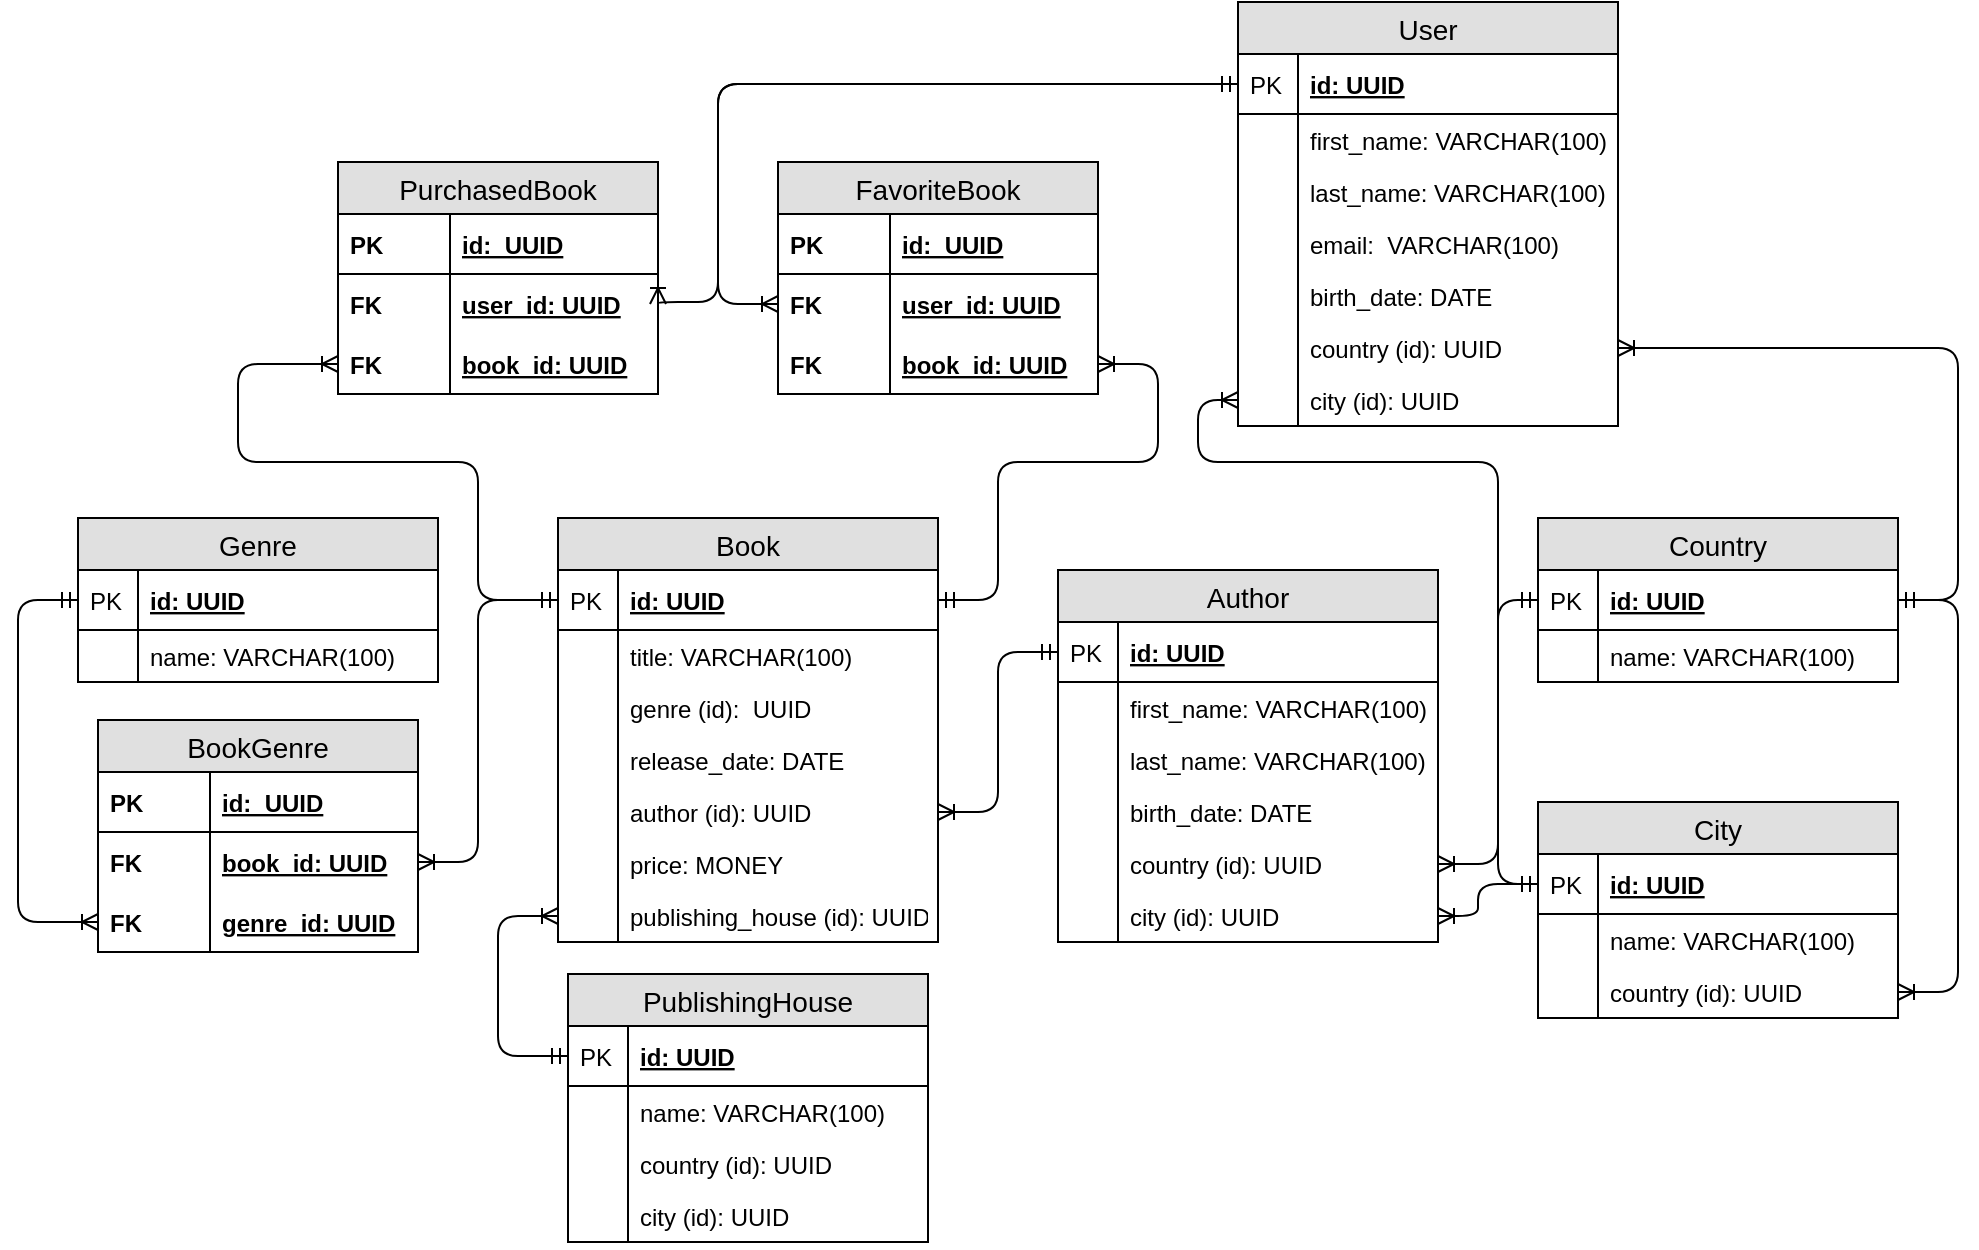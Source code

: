 <mxfile version="12.6.5" type="device"><diagram id="etRQY7vz3a86iFBZJE5R" name="Page-1"><mxGraphModel dx="2060" dy="1947" grid="1" gridSize="10" guides="1" tooltips="1" connect="1" arrows="1" fold="1" page="1" pageScale="1" pageWidth="583" pageHeight="827" math="0" shadow="0"><root><mxCell id="0"/><mxCell id="1" parent="0"/><mxCell id="Qd2xFDAdFnw-Ilw6fYIt-48" value="" style="group" vertex="1" connectable="0" parent="1"><mxGeometry x="-500" y="-770" width="970" height="620" as="geometry"/></mxCell><mxCell id="wmY5MFIfCwf67zeTomND-1" value="Genre" style="swimlane;fontStyle=0;childLayout=stackLayout;horizontal=1;startSize=26;fillColor=#e0e0e0;horizontalStack=0;resizeParent=1;resizeParentMax=0;resizeLast=0;collapsible=1;marginBottom=0;swimlaneFillColor=#ffffff;align=center;fontSize=14;" parent="Qd2xFDAdFnw-Ilw6fYIt-48" vertex="1"><mxGeometry x="30" y="258" width="180" height="82" as="geometry"/></mxCell><mxCell id="wmY5MFIfCwf67zeTomND-2" value="id: UUID" style="shape=partialRectangle;top=0;left=0;right=0;bottom=1;align=left;verticalAlign=middle;fillColor=none;spacingLeft=34;spacingRight=4;overflow=hidden;rotatable=0;points=[[0,0.5],[1,0.5]];portConstraint=eastwest;dropTarget=0;fontStyle=5;fontSize=12;" parent="wmY5MFIfCwf67zeTomND-1" vertex="1"><mxGeometry y="26" width="180" height="30" as="geometry"/></mxCell><mxCell id="wmY5MFIfCwf67zeTomND-3" value="PK" style="shape=partialRectangle;top=0;left=0;bottom=0;fillColor=none;align=left;verticalAlign=middle;spacingLeft=4;spacingRight=4;overflow=hidden;rotatable=0;points=[];portConstraint=eastwest;part=1;fontSize=12;" parent="wmY5MFIfCwf67zeTomND-2" vertex="1" connectable="0"><mxGeometry width="30" height="30" as="geometry"/></mxCell><mxCell id="wmY5MFIfCwf67zeTomND-4" value="name: VARCHAR(100)" style="shape=partialRectangle;top=0;left=0;right=0;bottom=0;align=left;verticalAlign=top;fillColor=none;spacingLeft=34;spacingRight=4;overflow=hidden;rotatable=0;points=[[0,0.5],[1,0.5]];portConstraint=eastwest;dropTarget=0;fontSize=12;" parent="wmY5MFIfCwf67zeTomND-1" vertex="1"><mxGeometry y="56" width="180" height="26" as="geometry"/></mxCell><mxCell id="wmY5MFIfCwf67zeTomND-5" value="" style="shape=partialRectangle;top=0;left=0;bottom=0;fillColor=none;align=left;verticalAlign=top;spacingLeft=4;spacingRight=4;overflow=hidden;rotatable=0;points=[];portConstraint=eastwest;part=1;fontSize=12;" parent="wmY5MFIfCwf67zeTomND-4" vertex="1" connectable="0"><mxGeometry width="30" height="26" as="geometry"/></mxCell><mxCell id="wmY5MFIfCwf67zeTomND-17" value="Book" style="swimlane;fontStyle=0;childLayout=stackLayout;horizontal=1;startSize=26;fillColor=#e0e0e0;horizontalStack=0;resizeParent=1;resizeParentMax=0;resizeLast=0;collapsible=1;marginBottom=0;swimlaneFillColor=#ffffff;align=center;fontSize=14;" parent="Qd2xFDAdFnw-Ilw6fYIt-48" vertex="1"><mxGeometry x="270" y="258" width="190" height="212" as="geometry"/></mxCell><mxCell id="wmY5MFIfCwf67zeTomND-18" value="id: UUID" style="shape=partialRectangle;top=0;left=0;right=0;bottom=1;align=left;verticalAlign=middle;fillColor=none;spacingLeft=34;spacingRight=4;overflow=hidden;rotatable=0;points=[[0,0.5],[1,0.5]];portConstraint=eastwest;dropTarget=0;fontStyle=5;fontSize=12;" parent="wmY5MFIfCwf67zeTomND-17" vertex="1"><mxGeometry y="26" width="190" height="30" as="geometry"/></mxCell><mxCell id="wmY5MFIfCwf67zeTomND-19" value="PK" style="shape=partialRectangle;top=0;left=0;bottom=0;fillColor=none;align=left;verticalAlign=middle;spacingLeft=4;spacingRight=4;overflow=hidden;rotatable=0;points=[];portConstraint=eastwest;part=1;fontSize=12;" parent="wmY5MFIfCwf67zeTomND-18" vertex="1" connectable="0"><mxGeometry width="30" height="30" as="geometry"/></mxCell><mxCell id="wmY5MFIfCwf67zeTomND-20" value="title: VARCHAR(100)" style="shape=partialRectangle;top=0;left=0;right=0;bottom=0;align=left;verticalAlign=top;fillColor=none;spacingLeft=34;spacingRight=4;overflow=hidden;rotatable=0;points=[[0,0.5],[1,0.5]];portConstraint=eastwest;dropTarget=0;fontSize=12;" parent="wmY5MFIfCwf67zeTomND-17" vertex="1"><mxGeometry y="56" width="190" height="26" as="geometry"/></mxCell><mxCell id="wmY5MFIfCwf67zeTomND-21" value="" style="shape=partialRectangle;top=0;left=0;bottom=0;fillColor=none;align=left;verticalAlign=top;spacingLeft=4;spacingRight=4;overflow=hidden;rotatable=0;points=[];portConstraint=eastwest;part=1;fontSize=12;" parent="wmY5MFIfCwf67zeTomND-20" vertex="1" connectable="0"><mxGeometry width="30" height="26" as="geometry"/></mxCell><mxCell id="wmY5MFIfCwf67zeTomND-33" value="genre (id):  UUID " style="shape=partialRectangle;top=0;left=0;right=0;bottom=0;align=left;verticalAlign=top;fillColor=none;spacingLeft=34;spacingRight=4;overflow=hidden;rotatable=0;points=[[0,0.5],[1,0.5]];portConstraint=eastwest;dropTarget=0;fontSize=12;" parent="wmY5MFIfCwf67zeTomND-17" vertex="1"><mxGeometry y="82" width="190" height="26" as="geometry"/></mxCell><mxCell id="wmY5MFIfCwf67zeTomND-34" value="" style="shape=partialRectangle;top=0;left=0;bottom=0;fillColor=none;align=left;verticalAlign=top;spacingLeft=4;spacingRight=4;overflow=hidden;rotatable=0;points=[];portConstraint=eastwest;part=1;fontSize=12;" parent="wmY5MFIfCwf67zeTomND-33" vertex="1" connectable="0"><mxGeometry width="30" height="26" as="geometry"/></mxCell><mxCell id="wmY5MFIfCwf67zeTomND-31" value="release_date: DATE" style="shape=partialRectangle;top=0;left=0;right=0;bottom=0;align=left;verticalAlign=top;fillColor=none;spacingLeft=34;spacingRight=4;overflow=hidden;rotatable=0;points=[[0,0.5],[1,0.5]];portConstraint=eastwest;dropTarget=0;fontSize=12;" parent="wmY5MFIfCwf67zeTomND-17" vertex="1"><mxGeometry y="108" width="190" height="26" as="geometry"/></mxCell><mxCell id="wmY5MFIfCwf67zeTomND-32" value="" style="shape=partialRectangle;top=0;left=0;bottom=0;fillColor=none;align=left;verticalAlign=top;spacingLeft=4;spacingRight=4;overflow=hidden;rotatable=0;points=[];portConstraint=eastwest;part=1;fontSize=12;" parent="wmY5MFIfCwf67zeTomND-31" vertex="1" connectable="0"><mxGeometry width="30" height="26" as="geometry"/></mxCell><mxCell id="wmY5MFIfCwf67zeTomND-74" value="author (id): UUID" style="shape=partialRectangle;top=0;left=0;right=0;bottom=0;align=left;verticalAlign=top;fillColor=none;spacingLeft=34;spacingRight=4;overflow=hidden;rotatable=0;points=[[0,0.5],[1,0.5]];portConstraint=eastwest;dropTarget=0;fontSize=12;" parent="wmY5MFIfCwf67zeTomND-17" vertex="1"><mxGeometry y="134" width="190" height="26" as="geometry"/></mxCell><mxCell id="wmY5MFIfCwf67zeTomND-75" value="" style="shape=partialRectangle;top=0;left=0;bottom=0;fillColor=none;align=left;verticalAlign=top;spacingLeft=4;spacingRight=4;overflow=hidden;rotatable=0;points=[];portConstraint=eastwest;part=1;fontSize=12;" parent="wmY5MFIfCwf67zeTomND-74" vertex="1" connectable="0"><mxGeometry width="30" height="26" as="geometry"/></mxCell><mxCell id="wmY5MFIfCwf67zeTomND-81" value="price: MONEY" style="shape=partialRectangle;top=0;left=0;right=0;bottom=0;align=left;verticalAlign=top;fillColor=none;spacingLeft=34;spacingRight=4;overflow=hidden;rotatable=0;points=[[0,0.5],[1,0.5]];portConstraint=eastwest;dropTarget=0;fontSize=12;" parent="wmY5MFIfCwf67zeTomND-17" vertex="1"><mxGeometry y="160" width="190" height="26" as="geometry"/></mxCell><mxCell id="wmY5MFIfCwf67zeTomND-82" value="" style="shape=partialRectangle;top=0;left=0;bottom=0;fillColor=none;align=left;verticalAlign=top;spacingLeft=4;spacingRight=4;overflow=hidden;rotatable=0;points=[];portConstraint=eastwest;part=1;fontSize=12;" parent="wmY5MFIfCwf67zeTomND-81" vertex="1" connectable="0"><mxGeometry width="30" height="26" as="geometry"/></mxCell><mxCell id="Qd2xFDAdFnw-Ilw6fYIt-11" value="publishing_house (id): UUID" style="shape=partialRectangle;top=0;left=0;right=0;bottom=0;align=left;verticalAlign=top;fillColor=none;spacingLeft=34;spacingRight=4;overflow=hidden;rotatable=0;points=[[0,0.5],[1,0.5]];portConstraint=eastwest;dropTarget=0;fontSize=12;" vertex="1" parent="wmY5MFIfCwf67zeTomND-17"><mxGeometry y="186" width="190" height="26" as="geometry"/></mxCell><mxCell id="Qd2xFDAdFnw-Ilw6fYIt-12" value="" style="shape=partialRectangle;top=0;left=0;bottom=0;fillColor=none;align=left;verticalAlign=top;spacingLeft=4;spacingRight=4;overflow=hidden;rotatable=0;points=[];portConstraint=eastwest;part=1;fontSize=12;" vertex="1" connectable="0" parent="Qd2xFDAdFnw-Ilw6fYIt-11"><mxGeometry width="30" height="26" as="geometry"/></mxCell><mxCell id="wmY5MFIfCwf67zeTomND-22" value="Author" style="swimlane;fontStyle=0;childLayout=stackLayout;horizontal=1;startSize=26;fillColor=#e0e0e0;horizontalStack=0;resizeParent=1;resizeParentMax=0;resizeLast=0;collapsible=1;marginBottom=0;swimlaneFillColor=#ffffff;align=center;fontSize=14;" parent="Qd2xFDAdFnw-Ilw6fYIt-48" vertex="1"><mxGeometry x="520" y="284" width="190" height="186" as="geometry"/></mxCell><mxCell id="wmY5MFIfCwf67zeTomND-23" value="id: UUID" style="shape=partialRectangle;top=0;left=0;right=0;bottom=1;align=left;verticalAlign=middle;fillColor=none;spacingLeft=34;spacingRight=4;overflow=hidden;rotatable=0;points=[[0,0.5],[1,0.5]];portConstraint=eastwest;dropTarget=0;fontStyle=5;fontSize=12;" parent="wmY5MFIfCwf67zeTomND-22" vertex="1"><mxGeometry y="26" width="190" height="30" as="geometry"/></mxCell><mxCell id="wmY5MFIfCwf67zeTomND-24" value="PK" style="shape=partialRectangle;top=0;left=0;bottom=0;fillColor=none;align=left;verticalAlign=middle;spacingLeft=4;spacingRight=4;overflow=hidden;rotatable=0;points=[];portConstraint=eastwest;part=1;fontSize=12;" parent="wmY5MFIfCwf67zeTomND-23" vertex="1" connectable="0"><mxGeometry width="30" height="30" as="geometry"/></mxCell><mxCell id="wmY5MFIfCwf67zeTomND-25" value="first_name: VARCHAR(100)" style="shape=partialRectangle;top=0;left=0;right=0;bottom=0;align=left;verticalAlign=top;fillColor=none;spacingLeft=34;spacingRight=4;overflow=hidden;rotatable=0;points=[[0,0.5],[1,0.5]];portConstraint=eastwest;dropTarget=0;fontSize=12;" parent="wmY5MFIfCwf67zeTomND-22" vertex="1"><mxGeometry y="56" width="190" height="26" as="geometry"/></mxCell><mxCell id="wmY5MFIfCwf67zeTomND-26" value="" style="shape=partialRectangle;top=0;left=0;bottom=0;fillColor=none;align=left;verticalAlign=top;spacingLeft=4;spacingRight=4;overflow=hidden;rotatable=0;points=[];portConstraint=eastwest;part=1;fontSize=12;" parent="wmY5MFIfCwf67zeTomND-25" vertex="1" connectable="0"><mxGeometry width="30" height="26" as="geometry"/></mxCell><mxCell id="wmY5MFIfCwf67zeTomND-27" value="last_name: VARCHAR(100)" style="shape=partialRectangle;top=0;left=0;right=0;bottom=0;align=left;verticalAlign=top;fillColor=none;spacingLeft=34;spacingRight=4;overflow=hidden;rotatable=0;points=[[0,0.5],[1,0.5]];portConstraint=eastwest;dropTarget=0;fontSize=12;" parent="wmY5MFIfCwf67zeTomND-22" vertex="1"><mxGeometry y="82" width="190" height="26" as="geometry"/></mxCell><mxCell id="wmY5MFIfCwf67zeTomND-28" value="" style="shape=partialRectangle;top=0;left=0;bottom=0;fillColor=none;align=left;verticalAlign=top;spacingLeft=4;spacingRight=4;overflow=hidden;rotatable=0;points=[];portConstraint=eastwest;part=1;fontSize=12;" parent="wmY5MFIfCwf67zeTomND-27" vertex="1" connectable="0"><mxGeometry width="30" height="26" as="geometry"/></mxCell><mxCell id="wmY5MFIfCwf67zeTomND-29" value="birth_date: DATE" style="shape=partialRectangle;top=0;left=0;right=0;bottom=0;align=left;verticalAlign=top;fillColor=none;spacingLeft=34;spacingRight=4;overflow=hidden;rotatable=0;points=[[0,0.5],[1,0.5]];portConstraint=eastwest;dropTarget=0;fontSize=12;" parent="wmY5MFIfCwf67zeTomND-22" vertex="1"><mxGeometry y="108" width="190" height="26" as="geometry"/></mxCell><mxCell id="wmY5MFIfCwf67zeTomND-30" value="" style="shape=partialRectangle;top=0;left=0;bottom=0;fillColor=none;align=left;verticalAlign=top;spacingLeft=4;spacingRight=4;overflow=hidden;rotatable=0;points=[];portConstraint=eastwest;part=1;fontSize=12;" parent="wmY5MFIfCwf67zeTomND-29" vertex="1" connectable="0"><mxGeometry width="30" height="26" as="geometry"/></mxCell><mxCell id="wmY5MFIfCwf67zeTomND-70" value="country (id): UUID" style="shape=partialRectangle;top=0;left=0;right=0;bottom=0;align=left;verticalAlign=top;fillColor=none;spacingLeft=34;spacingRight=4;overflow=hidden;rotatable=0;points=[[0,0.5],[1,0.5]];portConstraint=eastwest;dropTarget=0;fontSize=12;" parent="wmY5MFIfCwf67zeTomND-22" vertex="1"><mxGeometry y="134" width="190" height="26" as="geometry"/></mxCell><mxCell id="wmY5MFIfCwf67zeTomND-71" value="" style="shape=partialRectangle;top=0;left=0;bottom=0;fillColor=none;align=left;verticalAlign=top;spacingLeft=4;spacingRight=4;overflow=hidden;rotatable=0;points=[];portConstraint=eastwest;part=1;fontSize=12;" parent="wmY5MFIfCwf67zeTomND-70" vertex="1" connectable="0"><mxGeometry width="30" height="26" as="geometry"/></mxCell><mxCell id="wmY5MFIfCwf67zeTomND-72" value="city (id): UUID" style="shape=partialRectangle;top=0;left=0;right=0;bottom=0;align=left;verticalAlign=top;fillColor=none;spacingLeft=34;spacingRight=4;overflow=hidden;rotatable=0;points=[[0,0.5],[1,0.5]];portConstraint=eastwest;dropTarget=0;fontSize=12;" parent="wmY5MFIfCwf67zeTomND-22" vertex="1"><mxGeometry y="160" width="190" height="26" as="geometry"/></mxCell><mxCell id="wmY5MFIfCwf67zeTomND-73" value="" style="shape=partialRectangle;top=0;left=0;bottom=0;fillColor=none;align=left;verticalAlign=top;spacingLeft=4;spacingRight=4;overflow=hidden;rotatable=0;points=[];portConstraint=eastwest;part=1;fontSize=12;" parent="wmY5MFIfCwf67zeTomND-72" vertex="1" connectable="0"><mxGeometry width="30" height="26" as="geometry"/></mxCell><mxCell id="wmY5MFIfCwf67zeTomND-35" value="City" style="swimlane;fontStyle=0;childLayout=stackLayout;horizontal=1;startSize=26;fillColor=#e0e0e0;horizontalStack=0;resizeParent=1;resizeParentMax=0;resizeLast=0;collapsible=1;marginBottom=0;swimlaneFillColor=#ffffff;align=center;fontSize=14;" parent="Qd2xFDAdFnw-Ilw6fYIt-48" vertex="1"><mxGeometry x="760" y="400" width="180" height="108" as="geometry"/></mxCell><mxCell id="wmY5MFIfCwf67zeTomND-36" value="id: UUID" style="shape=partialRectangle;top=0;left=0;right=0;bottom=1;align=left;verticalAlign=middle;fillColor=none;spacingLeft=34;spacingRight=4;overflow=hidden;rotatable=0;points=[[0,0.5],[1,0.5]];portConstraint=eastwest;dropTarget=0;fontStyle=5;fontSize=12;" parent="wmY5MFIfCwf67zeTomND-35" vertex="1"><mxGeometry y="26" width="180" height="30" as="geometry"/></mxCell><mxCell id="wmY5MFIfCwf67zeTomND-37" value="PK" style="shape=partialRectangle;top=0;left=0;bottom=0;fillColor=none;align=left;verticalAlign=middle;spacingLeft=4;spacingRight=4;overflow=hidden;rotatable=0;points=[];portConstraint=eastwest;part=1;fontSize=12;" parent="wmY5MFIfCwf67zeTomND-36" vertex="1" connectable="0"><mxGeometry width="30" height="30" as="geometry"/></mxCell><mxCell id="wmY5MFIfCwf67zeTomND-38" value="name: VARCHAR(100)" style="shape=partialRectangle;top=0;left=0;right=0;bottom=0;align=left;verticalAlign=top;fillColor=none;spacingLeft=34;spacingRight=4;overflow=hidden;rotatable=0;points=[[0,0.5],[1,0.5]];portConstraint=eastwest;dropTarget=0;fontSize=12;" parent="wmY5MFIfCwf67zeTomND-35" vertex="1"><mxGeometry y="56" width="180" height="26" as="geometry"/></mxCell><mxCell id="wmY5MFIfCwf67zeTomND-39" value="" style="shape=partialRectangle;top=0;left=0;bottom=0;fillColor=none;align=left;verticalAlign=top;spacingLeft=4;spacingRight=4;overflow=hidden;rotatable=0;points=[];portConstraint=eastwest;part=1;fontSize=12;" parent="wmY5MFIfCwf67zeTomND-38" vertex="1" connectable="0"><mxGeometry width="30" height="26" as="geometry"/></mxCell><mxCell id="wmY5MFIfCwf67zeTomND-45" value="country (id): UUID" style="shape=partialRectangle;top=0;left=0;right=0;bottom=0;align=left;verticalAlign=top;fillColor=none;spacingLeft=34;spacingRight=4;overflow=hidden;rotatable=0;points=[[0,0.5],[1,0.5]];portConstraint=eastwest;dropTarget=0;fontSize=12;" parent="wmY5MFIfCwf67zeTomND-35" vertex="1"><mxGeometry y="82" width="180" height="26" as="geometry"/></mxCell><mxCell id="wmY5MFIfCwf67zeTomND-46" value="" style="shape=partialRectangle;top=0;left=0;bottom=0;fillColor=none;align=left;verticalAlign=top;spacingLeft=4;spacingRight=4;overflow=hidden;rotatable=0;points=[];portConstraint=eastwest;part=1;fontSize=12;" parent="wmY5MFIfCwf67zeTomND-45" vertex="1" connectable="0"><mxGeometry width="30" height="26" as="geometry"/></mxCell><mxCell id="wmY5MFIfCwf67zeTomND-40" value="Country" style="swimlane;fontStyle=0;childLayout=stackLayout;horizontal=1;startSize=26;fillColor=#e0e0e0;horizontalStack=0;resizeParent=1;resizeParentMax=0;resizeLast=0;collapsible=1;marginBottom=0;swimlaneFillColor=#ffffff;align=center;fontSize=14;" parent="Qd2xFDAdFnw-Ilw6fYIt-48" vertex="1"><mxGeometry x="760" y="258" width="180" height="82" as="geometry"/></mxCell><mxCell id="wmY5MFIfCwf67zeTomND-41" value="id: UUID" style="shape=partialRectangle;top=0;left=0;right=0;bottom=1;align=left;verticalAlign=middle;fillColor=none;spacingLeft=34;spacingRight=4;overflow=hidden;rotatable=0;points=[[0,0.5],[1,0.5]];portConstraint=eastwest;dropTarget=0;fontStyle=5;fontSize=12;" parent="wmY5MFIfCwf67zeTomND-40" vertex="1"><mxGeometry y="26" width="180" height="30" as="geometry"/></mxCell><mxCell id="wmY5MFIfCwf67zeTomND-42" value="PK" style="shape=partialRectangle;top=0;left=0;bottom=0;fillColor=none;align=left;verticalAlign=middle;spacingLeft=4;spacingRight=4;overflow=hidden;rotatable=0;points=[];portConstraint=eastwest;part=1;fontSize=12;" parent="wmY5MFIfCwf67zeTomND-41" vertex="1" connectable="0"><mxGeometry width="30" height="30" as="geometry"/></mxCell><mxCell id="wmY5MFIfCwf67zeTomND-43" value="name: VARCHAR(100)" style="shape=partialRectangle;top=0;left=0;right=0;bottom=0;align=left;verticalAlign=top;fillColor=none;spacingLeft=34;spacingRight=4;overflow=hidden;rotatable=0;points=[[0,0.5],[1,0.5]];portConstraint=eastwest;dropTarget=0;fontSize=12;" parent="wmY5MFIfCwf67zeTomND-40" vertex="1"><mxGeometry y="56" width="180" height="26" as="geometry"/></mxCell><mxCell id="wmY5MFIfCwf67zeTomND-44" value="" style="shape=partialRectangle;top=0;left=0;bottom=0;fillColor=none;align=left;verticalAlign=top;spacingLeft=4;spacingRight=4;overflow=hidden;rotatable=0;points=[];portConstraint=eastwest;part=1;fontSize=12;" parent="wmY5MFIfCwf67zeTomND-43" vertex="1" connectable="0"><mxGeometry width="30" height="26" as="geometry"/></mxCell><mxCell id="wmY5MFIfCwf67zeTomND-47" value="User" style="swimlane;fontStyle=0;childLayout=stackLayout;horizontal=1;startSize=26;fillColor=#e0e0e0;horizontalStack=0;resizeParent=1;resizeParentMax=0;resizeLast=0;collapsible=1;marginBottom=0;swimlaneFillColor=#ffffff;align=center;fontSize=14;" parent="Qd2xFDAdFnw-Ilw6fYIt-48" vertex="1"><mxGeometry x="610" width="190" height="212" as="geometry"/></mxCell><mxCell id="wmY5MFIfCwf67zeTomND-48" value="id: UUID" style="shape=partialRectangle;top=0;left=0;right=0;bottom=1;align=left;verticalAlign=middle;fillColor=none;spacingLeft=34;spacingRight=4;overflow=hidden;rotatable=0;points=[[0,0.5],[1,0.5]];portConstraint=eastwest;dropTarget=0;fontStyle=5;fontSize=12;" parent="wmY5MFIfCwf67zeTomND-47" vertex="1"><mxGeometry y="26" width="190" height="30" as="geometry"/></mxCell><mxCell id="wmY5MFIfCwf67zeTomND-49" value="PK" style="shape=partialRectangle;top=0;left=0;bottom=0;fillColor=none;align=left;verticalAlign=middle;spacingLeft=4;spacingRight=4;overflow=hidden;rotatable=0;points=[];portConstraint=eastwest;part=1;fontSize=12;" parent="wmY5MFIfCwf67zeTomND-48" vertex="1" connectable="0"><mxGeometry width="30" height="30" as="geometry"/></mxCell><mxCell id="wmY5MFIfCwf67zeTomND-50" value="first_name: VARCHAR(100)" style="shape=partialRectangle;top=0;left=0;right=0;bottom=0;align=left;verticalAlign=top;fillColor=none;spacingLeft=34;spacingRight=4;overflow=hidden;rotatable=0;points=[[0,0.5],[1,0.5]];portConstraint=eastwest;dropTarget=0;fontSize=12;" parent="wmY5MFIfCwf67zeTomND-47" vertex="1"><mxGeometry y="56" width="190" height="26" as="geometry"/></mxCell><mxCell id="wmY5MFIfCwf67zeTomND-51" value="" style="shape=partialRectangle;top=0;left=0;bottom=0;fillColor=none;align=left;verticalAlign=top;spacingLeft=4;spacingRight=4;overflow=hidden;rotatable=0;points=[];portConstraint=eastwest;part=1;fontSize=12;" parent="wmY5MFIfCwf67zeTomND-50" vertex="1" connectable="0"><mxGeometry width="30" height="26" as="geometry"/></mxCell><mxCell id="wmY5MFIfCwf67zeTomND-52" value="last_name: VARCHAR(100)" style="shape=partialRectangle;top=0;left=0;right=0;bottom=0;align=left;verticalAlign=top;fillColor=none;spacingLeft=34;spacingRight=4;overflow=hidden;rotatable=0;points=[[0,0.5],[1,0.5]];portConstraint=eastwest;dropTarget=0;fontSize=12;" parent="wmY5MFIfCwf67zeTomND-47" vertex="1"><mxGeometry y="82" width="190" height="26" as="geometry"/></mxCell><mxCell id="wmY5MFIfCwf67zeTomND-53" value="" style="shape=partialRectangle;top=0;left=0;bottom=0;fillColor=none;align=left;verticalAlign=top;spacingLeft=4;spacingRight=4;overflow=hidden;rotatable=0;points=[];portConstraint=eastwest;part=1;fontSize=12;" parent="wmY5MFIfCwf67zeTomND-52" vertex="1" connectable="0"><mxGeometry width="30" height="26" as="geometry"/></mxCell><mxCell id="wmY5MFIfCwf67zeTomND-62" value="email:  VARCHAR(100)" style="shape=partialRectangle;top=0;left=0;right=0;bottom=0;align=left;verticalAlign=top;fillColor=none;spacingLeft=34;spacingRight=4;overflow=hidden;rotatable=0;points=[[0,0.5],[1,0.5]];portConstraint=eastwest;dropTarget=0;fontSize=12;" parent="wmY5MFIfCwf67zeTomND-47" vertex="1"><mxGeometry y="108" width="190" height="26" as="geometry"/></mxCell><mxCell id="wmY5MFIfCwf67zeTomND-63" value="" style="shape=partialRectangle;top=0;left=0;bottom=0;fillColor=none;align=left;verticalAlign=top;spacingLeft=4;spacingRight=4;overflow=hidden;rotatable=0;points=[];portConstraint=eastwest;part=1;fontSize=12;" parent="wmY5MFIfCwf67zeTomND-62" vertex="1" connectable="0"><mxGeometry width="30" height="26" as="geometry"/></mxCell><mxCell id="wmY5MFIfCwf67zeTomND-54" value="birth_date: DATE" style="shape=partialRectangle;top=0;left=0;right=0;bottom=0;align=left;verticalAlign=top;fillColor=none;spacingLeft=34;spacingRight=4;overflow=hidden;rotatable=0;points=[[0,0.5],[1,0.5]];portConstraint=eastwest;dropTarget=0;fontSize=12;" parent="wmY5MFIfCwf67zeTomND-47" vertex="1"><mxGeometry y="134" width="190" height="26" as="geometry"/></mxCell><mxCell id="wmY5MFIfCwf67zeTomND-55" value="" style="shape=partialRectangle;top=0;left=0;bottom=0;fillColor=none;align=left;verticalAlign=top;spacingLeft=4;spacingRight=4;overflow=hidden;rotatable=0;points=[];portConstraint=eastwest;part=1;fontSize=12;" parent="wmY5MFIfCwf67zeTomND-54" vertex="1" connectable="0"><mxGeometry width="30" height="26" as="geometry"/></mxCell><mxCell id="wmY5MFIfCwf67zeTomND-64" value="country (id): UUID" style="shape=partialRectangle;top=0;left=0;right=0;bottom=0;align=left;verticalAlign=top;fillColor=none;spacingLeft=34;spacingRight=4;overflow=hidden;rotatable=0;points=[[0,0.5],[1,0.5]];portConstraint=eastwest;dropTarget=0;fontSize=12;" parent="wmY5MFIfCwf67zeTomND-47" vertex="1"><mxGeometry y="160" width="190" height="26" as="geometry"/></mxCell><mxCell id="wmY5MFIfCwf67zeTomND-65" value="" style="shape=partialRectangle;top=0;left=0;bottom=0;fillColor=none;align=left;verticalAlign=top;spacingLeft=4;spacingRight=4;overflow=hidden;rotatable=0;points=[];portConstraint=eastwest;part=1;fontSize=12;" parent="wmY5MFIfCwf67zeTomND-64" vertex="1" connectable="0"><mxGeometry width="30" height="26" as="geometry"/></mxCell><mxCell id="wmY5MFIfCwf67zeTomND-66" value="city (id): UUID" style="shape=partialRectangle;top=0;left=0;right=0;bottom=0;align=left;verticalAlign=top;fillColor=none;spacingLeft=34;spacingRight=4;overflow=hidden;rotatable=0;points=[[0,0.5],[1,0.5]];portConstraint=eastwest;dropTarget=0;fontSize=12;" parent="wmY5MFIfCwf67zeTomND-47" vertex="1"><mxGeometry y="186" width="190" height="26" as="geometry"/></mxCell><mxCell id="wmY5MFIfCwf67zeTomND-67" value="" style="shape=partialRectangle;top=0;left=0;bottom=0;fillColor=none;align=left;verticalAlign=top;spacingLeft=4;spacingRight=4;overflow=hidden;rotatable=0;points=[];portConstraint=eastwest;part=1;fontSize=12;" parent="wmY5MFIfCwf67zeTomND-66" vertex="1" connectable="0"><mxGeometry width="30" height="26" as="geometry"/></mxCell><mxCell id="wmY5MFIfCwf67zeTomND-83" value="PublishingHouse" style="swimlane;fontStyle=0;childLayout=stackLayout;horizontal=1;startSize=26;fillColor=#e0e0e0;horizontalStack=0;resizeParent=1;resizeParentMax=0;resizeLast=0;collapsible=1;marginBottom=0;swimlaneFillColor=#ffffff;align=center;fontSize=14;" parent="Qd2xFDAdFnw-Ilw6fYIt-48" vertex="1"><mxGeometry x="275" y="486" width="180" height="134" as="geometry"/></mxCell><mxCell id="wmY5MFIfCwf67zeTomND-84" value="id: UUID" style="shape=partialRectangle;top=0;left=0;right=0;bottom=1;align=left;verticalAlign=middle;fillColor=none;spacingLeft=34;spacingRight=4;overflow=hidden;rotatable=0;points=[[0,0.5],[1,0.5]];portConstraint=eastwest;dropTarget=0;fontStyle=5;fontSize=12;" parent="wmY5MFIfCwf67zeTomND-83" vertex="1"><mxGeometry y="26" width="180" height="30" as="geometry"/></mxCell><mxCell id="wmY5MFIfCwf67zeTomND-85" value="PK" style="shape=partialRectangle;top=0;left=0;bottom=0;fillColor=none;align=left;verticalAlign=middle;spacingLeft=4;spacingRight=4;overflow=hidden;rotatable=0;points=[];portConstraint=eastwest;part=1;fontSize=12;" parent="wmY5MFIfCwf67zeTomND-84" vertex="1" connectable="0"><mxGeometry width="30" height="30" as="geometry"/></mxCell><mxCell id="wmY5MFIfCwf67zeTomND-86" value="name: VARCHAR(100)" style="shape=partialRectangle;top=0;left=0;right=0;bottom=0;align=left;verticalAlign=top;fillColor=none;spacingLeft=34;spacingRight=4;overflow=hidden;rotatable=0;points=[[0,0.5],[1,0.5]];portConstraint=eastwest;dropTarget=0;fontSize=12;" parent="wmY5MFIfCwf67zeTomND-83" vertex="1"><mxGeometry y="56" width="180" height="26" as="geometry"/></mxCell><mxCell id="wmY5MFIfCwf67zeTomND-87" value="" style="shape=partialRectangle;top=0;left=0;bottom=0;fillColor=none;align=left;verticalAlign=top;spacingLeft=4;spacingRight=4;overflow=hidden;rotatable=0;points=[];portConstraint=eastwest;part=1;fontSize=12;" parent="wmY5MFIfCwf67zeTomND-86" vertex="1" connectable="0"><mxGeometry width="30" height="26" as="geometry"/></mxCell><mxCell id="wmY5MFIfCwf67zeTomND-90" value="country (id): UUID" style="shape=partialRectangle;top=0;left=0;right=0;bottom=0;align=left;verticalAlign=top;fillColor=none;spacingLeft=34;spacingRight=4;overflow=hidden;rotatable=0;points=[[0,0.5],[1,0.5]];portConstraint=eastwest;dropTarget=0;fontSize=12;" parent="wmY5MFIfCwf67zeTomND-83" vertex="1"><mxGeometry y="82" width="180" height="26" as="geometry"/></mxCell><mxCell id="wmY5MFIfCwf67zeTomND-91" value="" style="shape=partialRectangle;top=0;left=0;bottom=0;fillColor=none;align=left;verticalAlign=top;spacingLeft=4;spacingRight=4;overflow=hidden;rotatable=0;points=[];portConstraint=eastwest;part=1;fontSize=12;" parent="wmY5MFIfCwf67zeTomND-90" vertex="1" connectable="0"><mxGeometry width="30" height="26" as="geometry"/></mxCell><mxCell id="wmY5MFIfCwf67zeTomND-88" value="city (id): UUID" style="shape=partialRectangle;top=0;left=0;right=0;bottom=0;align=left;verticalAlign=top;fillColor=none;spacingLeft=34;spacingRight=4;overflow=hidden;rotatable=0;points=[[0,0.5],[1,0.5]];portConstraint=eastwest;dropTarget=0;fontSize=12;" parent="wmY5MFIfCwf67zeTomND-83" vertex="1"><mxGeometry y="108" width="180" height="26" as="geometry"/></mxCell><mxCell id="wmY5MFIfCwf67zeTomND-89" value="" style="shape=partialRectangle;top=0;left=0;bottom=0;fillColor=none;align=left;verticalAlign=top;spacingLeft=4;spacingRight=4;overflow=hidden;rotatable=0;points=[];portConstraint=eastwest;part=1;fontSize=12;" parent="wmY5MFIfCwf67zeTomND-88" vertex="1" connectable="0"><mxGeometry width="30" height="26" as="geometry"/></mxCell><mxCell id="MKmTnJPkXGlGQSkmxALs-1" value="" style="edgeStyle=orthogonalEdgeStyle;fontSize=12;html=1;endArrow=ERoneToMany;startArrow=ERmandOne;exitX=0;exitY=0.5;exitDx=0;exitDy=0;entryX=0;entryY=0.5;entryDx=0;entryDy=0;" parent="Qd2xFDAdFnw-Ilw6fYIt-48" edge="1" target="R_RyeNJ0dHWeA-OkMW70-47" source="wmY5MFIfCwf67zeTomND-2"><mxGeometry width="100" height="100" relative="1" as="geometry"><mxPoint x="210" y="111" as="sourcePoint"/><mxPoint x="300" y="610" as="targetPoint"/><Array as="points"><mxPoint y="299"/><mxPoint y="460"/></Array></mxGeometry></mxCell><mxCell id="R_RyeNJ0dHWeA-OkMW70-36" value="BookGenre" style="swimlane;fontStyle=0;childLayout=stackLayout;horizontal=1;startSize=26;fillColor=#e0e0e0;horizontalStack=0;resizeParent=1;resizeParentMax=0;resizeLast=0;collapsible=1;marginBottom=0;swimlaneFillColor=#ffffff;align=center;fontSize=14;" parent="Qd2xFDAdFnw-Ilw6fYIt-48" vertex="1"><mxGeometry x="40" y="359" width="160" height="116" as="geometry"/></mxCell><mxCell id="R_RyeNJ0dHWeA-OkMW70-43" value="id:  UUID" style="shape=partialRectangle;top=0;left=0;right=0;bottom=1;align=left;verticalAlign=middle;fillColor=none;spacingLeft=60;spacingRight=4;overflow=hidden;rotatable=0;points=[[0,0.5],[1,0.5]];portConstraint=eastwest;dropTarget=0;fontStyle=5;fontSize=12;" parent="R_RyeNJ0dHWeA-OkMW70-36" vertex="1"><mxGeometry y="26" width="160" height="30" as="geometry"/></mxCell><mxCell id="R_RyeNJ0dHWeA-OkMW70-44" value="PK" style="shape=partialRectangle;fontStyle=1;top=0;left=0;bottom=0;fillColor=none;align=left;verticalAlign=middle;spacingLeft=4;spacingRight=4;overflow=hidden;rotatable=0;points=[];portConstraint=eastwest;part=1;fontSize=12;" parent="R_RyeNJ0dHWeA-OkMW70-43" vertex="1" connectable="0"><mxGeometry width="56" height="30" as="geometry"/></mxCell><mxCell id="R_RyeNJ0dHWeA-OkMW70-37" value="book_id: UUID" style="shape=partialRectangle;top=0;left=0;right=0;bottom=0;align=left;verticalAlign=middle;fillColor=none;spacingLeft=60;spacingRight=4;overflow=hidden;rotatable=0;points=[[0,0.5],[1,0.5]];portConstraint=eastwest;dropTarget=0;fontStyle=5;fontSize=12;" parent="R_RyeNJ0dHWeA-OkMW70-36" vertex="1"><mxGeometry y="56" width="160" height="30" as="geometry"/></mxCell><mxCell id="R_RyeNJ0dHWeA-OkMW70-38" value="FK" style="shape=partialRectangle;fontStyle=1;top=0;left=0;bottom=0;fillColor=none;align=left;verticalAlign=middle;spacingLeft=4;spacingRight=4;overflow=hidden;rotatable=0;points=[];portConstraint=eastwest;part=1;fontSize=12;" parent="R_RyeNJ0dHWeA-OkMW70-37" vertex="1" connectable="0"><mxGeometry width="56" height="30" as="geometry"/></mxCell><mxCell id="R_RyeNJ0dHWeA-OkMW70-47" value="genre_id: UUID" style="shape=partialRectangle;top=0;left=0;right=0;bottom=0;align=left;verticalAlign=middle;fillColor=none;spacingLeft=60;spacingRight=4;overflow=hidden;rotatable=0;points=[[0,0.5],[1,0.5]];portConstraint=eastwest;dropTarget=0;fontStyle=5;fontSize=12;" parent="R_RyeNJ0dHWeA-OkMW70-36" vertex="1"><mxGeometry y="86" width="160" height="30" as="geometry"/></mxCell><mxCell id="R_RyeNJ0dHWeA-OkMW70-48" value="FK" style="shape=partialRectangle;fontStyle=1;top=0;left=0;bottom=0;fillColor=none;align=left;verticalAlign=middle;spacingLeft=4;spacingRight=4;overflow=hidden;rotatable=0;points=[];portConstraint=eastwest;part=1;fontSize=12;" parent="R_RyeNJ0dHWeA-OkMW70-47" vertex="1" connectable="0"><mxGeometry width="56" height="30" as="geometry"/></mxCell><mxCell id="Qd2xFDAdFnw-Ilw6fYIt-1" value="" style="edgeStyle=orthogonalEdgeStyle;fontSize=12;html=1;endArrow=ERoneToMany;startArrow=ERmandOne;entryX=1;entryY=0.5;entryDx=0;entryDy=0;exitX=0;exitY=0.5;exitDx=0;exitDy=0;" edge="1" parent="Qd2xFDAdFnw-Ilw6fYIt-48" source="wmY5MFIfCwf67zeTomND-18" target="R_RyeNJ0dHWeA-OkMW70-37"><mxGeometry width="100" height="100" relative="1" as="geometry"><mxPoint x="590" y="180" as="sourcePoint"/><mxPoint x="10" y="500" as="targetPoint"/><Array as="points"><mxPoint x="230" y="299"/><mxPoint x="230" y="430"/></Array></mxGeometry></mxCell><mxCell id="Qd2xFDAdFnw-Ilw6fYIt-3" value="" style="edgeStyle=orthogonalEdgeStyle;fontSize=12;html=1;endArrow=ERoneToMany;startArrow=ERmandOne;exitX=0;exitY=0.5;exitDx=0;exitDy=0;entryX=1;entryY=0.5;entryDx=0;entryDy=0;" edge="1" parent="Qd2xFDAdFnw-Ilw6fYIt-48" source="wmY5MFIfCwf67zeTomND-23" target="wmY5MFIfCwf67zeTomND-74"><mxGeometry width="100" height="100" relative="1" as="geometry"><mxPoint x="300" y="331" as="sourcePoint"/><mxPoint x="530" y="500" as="targetPoint"/><Array as="points"><mxPoint x="490" y="325"/><mxPoint x="490" y="405"/></Array></mxGeometry></mxCell><mxCell id="Qd2xFDAdFnw-Ilw6fYIt-4" value="" style="edgeStyle=orthogonalEdgeStyle;fontSize=12;html=1;endArrow=ERoneToMany;startArrow=ERmandOne;entryX=1;entryY=0.5;entryDx=0;entryDy=0;exitX=0;exitY=0.5;exitDx=0;exitDy=0;" edge="1" parent="Qd2xFDAdFnw-Ilw6fYIt-48" source="wmY5MFIfCwf67zeTomND-41" target="wmY5MFIfCwf67zeTomND-70"><mxGeometry width="100" height="100" relative="1" as="geometry"><mxPoint x="770" y="250" as="sourcePoint"/><mxPoint x="460" y="474" as="targetPoint"/><Array as="points"><mxPoint x="740" y="299"/><mxPoint x="740" y="431"/></Array></mxGeometry></mxCell><mxCell id="Qd2xFDAdFnw-Ilw6fYIt-16" value="" style="edgeStyle=orthogonalEdgeStyle;fontSize=12;html=1;endArrow=ERoneToMany;startArrow=ERmandOne;entryX=1;entryY=0.5;entryDx=0;entryDy=0;exitX=0;exitY=0.5;exitDx=0;exitDy=0;" edge="1" parent="Qd2xFDAdFnw-Ilw6fYIt-48" source="wmY5MFIfCwf67zeTomND-36" target="wmY5MFIfCwf67zeTomND-72"><mxGeometry width="100" height="100" relative="1" as="geometry"><mxPoint x="780" y="380" as="sourcePoint"/><mxPoint x="770" y="507" as="targetPoint"/><Array as="points"><mxPoint x="730" y="441"/><mxPoint x="730" y="457"/></Array></mxGeometry></mxCell><mxCell id="Qd2xFDAdFnw-Ilw6fYIt-17" value="" style="edgeStyle=orthogonalEdgeStyle;fontSize=12;html=1;endArrow=ERoneToMany;startArrow=ERmandOne;entryX=0;entryY=0.5;entryDx=0;entryDy=0;exitX=0;exitY=0.5;exitDx=0;exitDy=0;" edge="1" parent="Qd2xFDAdFnw-Ilw6fYIt-48" source="wmY5MFIfCwf67zeTomND-84" target="Qd2xFDAdFnw-Ilw6fYIt-11"><mxGeometry width="100" height="100" relative="1" as="geometry"><mxPoint x="270" y="590" as="sourcePoint"/><mxPoint x="500" y="616" as="targetPoint"/><Array as="points"><mxPoint x="240" y="527"/><mxPoint x="240" y="457"/></Array></mxGeometry></mxCell><mxCell id="Qd2xFDAdFnw-Ilw6fYIt-18" value="" style="edgeStyle=orthogonalEdgeStyle;fontSize=12;html=1;endArrow=ERoneToMany;startArrow=ERmandOne;entryX=1;entryY=0.5;entryDx=0;entryDy=0;exitX=1;exitY=0.5;exitDx=0;exitDy=0;" edge="1" parent="Qd2xFDAdFnw-Ilw6fYIt-48" source="wmY5MFIfCwf67zeTomND-41" target="wmY5MFIfCwf67zeTomND-45"><mxGeometry width="100" height="100" relative="1" as="geometry"><mxPoint x="1000" y="500" as="sourcePoint"/><mxPoint x="960" y="620" as="targetPoint"/><Array as="points"><mxPoint x="970" y="299"/><mxPoint x="970" y="495"/></Array></mxGeometry></mxCell><mxCell id="Qd2xFDAdFnw-Ilw6fYIt-19" value="PurchasedBook" style="swimlane;fontStyle=0;childLayout=stackLayout;horizontal=1;startSize=26;fillColor=#e0e0e0;horizontalStack=0;resizeParent=1;resizeParentMax=0;resizeLast=0;collapsible=1;marginBottom=0;swimlaneFillColor=#ffffff;align=center;fontSize=14;" vertex="1" parent="Qd2xFDAdFnw-Ilw6fYIt-48"><mxGeometry x="160" y="80" width="160" height="116" as="geometry"/></mxCell><mxCell id="Qd2xFDAdFnw-Ilw6fYIt-20" value="id:  UUID" style="shape=partialRectangle;top=0;left=0;right=0;bottom=1;align=left;verticalAlign=middle;fillColor=none;spacingLeft=60;spacingRight=4;overflow=hidden;rotatable=0;points=[[0,0.5],[1,0.5]];portConstraint=eastwest;dropTarget=0;fontStyle=5;fontSize=12;" vertex="1" parent="Qd2xFDAdFnw-Ilw6fYIt-19"><mxGeometry y="26" width="160" height="30" as="geometry"/></mxCell><mxCell id="Qd2xFDAdFnw-Ilw6fYIt-21" value="PK" style="shape=partialRectangle;fontStyle=1;top=0;left=0;bottom=0;fillColor=none;align=left;verticalAlign=middle;spacingLeft=4;spacingRight=4;overflow=hidden;rotatable=0;points=[];portConstraint=eastwest;part=1;fontSize=12;" vertex="1" connectable="0" parent="Qd2xFDAdFnw-Ilw6fYIt-20"><mxGeometry width="56" height="30" as="geometry"/></mxCell><mxCell id="Qd2xFDAdFnw-Ilw6fYIt-22" value="user_id: UUID" style="shape=partialRectangle;top=0;left=0;right=0;bottom=0;align=left;verticalAlign=middle;fillColor=none;spacingLeft=60;spacingRight=4;overflow=hidden;rotatable=0;points=[[0,0.5],[1,0.5]];portConstraint=eastwest;dropTarget=0;fontStyle=5;fontSize=12;" vertex="1" parent="Qd2xFDAdFnw-Ilw6fYIt-19"><mxGeometry y="56" width="160" height="30" as="geometry"/></mxCell><mxCell id="Qd2xFDAdFnw-Ilw6fYIt-23" value="FK" style="shape=partialRectangle;fontStyle=1;top=0;left=0;bottom=0;fillColor=none;align=left;verticalAlign=middle;spacingLeft=4;spacingRight=4;overflow=hidden;rotatable=0;points=[];portConstraint=eastwest;part=1;fontSize=12;" vertex="1" connectable="0" parent="Qd2xFDAdFnw-Ilw6fYIt-22"><mxGeometry width="56" height="30" as="geometry"/></mxCell><mxCell id="Qd2xFDAdFnw-Ilw6fYIt-24" value="book_id: UUID" style="shape=partialRectangle;top=0;left=0;right=0;bottom=0;align=left;verticalAlign=middle;fillColor=none;spacingLeft=60;spacingRight=4;overflow=hidden;rotatable=0;points=[[0,0.5],[1,0.5]];portConstraint=eastwest;dropTarget=0;fontStyle=5;fontSize=12;" vertex="1" parent="Qd2xFDAdFnw-Ilw6fYIt-19"><mxGeometry y="86" width="160" height="30" as="geometry"/></mxCell><mxCell id="Qd2xFDAdFnw-Ilw6fYIt-25" value="FK" style="shape=partialRectangle;fontStyle=1;top=0;left=0;bottom=0;fillColor=none;align=left;verticalAlign=middle;spacingLeft=4;spacingRight=4;overflow=hidden;rotatable=0;points=[];portConstraint=eastwest;part=1;fontSize=12;" vertex="1" connectable="0" parent="Qd2xFDAdFnw-Ilw6fYIt-24"><mxGeometry width="56" height="30" as="geometry"/></mxCell><mxCell id="Qd2xFDAdFnw-Ilw6fYIt-33" value="FavoriteBook" style="swimlane;fontStyle=0;childLayout=stackLayout;horizontal=1;startSize=26;fillColor=#e0e0e0;horizontalStack=0;resizeParent=1;resizeParentMax=0;resizeLast=0;collapsible=1;marginBottom=0;swimlaneFillColor=#ffffff;align=center;fontSize=14;" vertex="1" parent="Qd2xFDAdFnw-Ilw6fYIt-48"><mxGeometry x="380" y="80" width="160" height="116" as="geometry"/></mxCell><mxCell id="Qd2xFDAdFnw-Ilw6fYIt-34" value="id:  UUID" style="shape=partialRectangle;top=0;left=0;right=0;bottom=1;align=left;verticalAlign=middle;fillColor=none;spacingLeft=60;spacingRight=4;overflow=hidden;rotatable=0;points=[[0,0.5],[1,0.5]];portConstraint=eastwest;dropTarget=0;fontStyle=5;fontSize=12;" vertex="1" parent="Qd2xFDAdFnw-Ilw6fYIt-33"><mxGeometry y="26" width="160" height="30" as="geometry"/></mxCell><mxCell id="Qd2xFDAdFnw-Ilw6fYIt-35" value="PK" style="shape=partialRectangle;fontStyle=1;top=0;left=0;bottom=0;fillColor=none;align=left;verticalAlign=middle;spacingLeft=4;spacingRight=4;overflow=hidden;rotatable=0;points=[];portConstraint=eastwest;part=1;fontSize=12;" vertex="1" connectable="0" parent="Qd2xFDAdFnw-Ilw6fYIt-34"><mxGeometry width="56" height="30" as="geometry"/></mxCell><mxCell id="Qd2xFDAdFnw-Ilw6fYIt-36" value="user_id: UUID" style="shape=partialRectangle;top=0;left=0;right=0;bottom=0;align=left;verticalAlign=middle;fillColor=none;spacingLeft=60;spacingRight=4;overflow=hidden;rotatable=0;points=[[0,0.5],[1,0.5]];portConstraint=eastwest;dropTarget=0;fontStyle=5;fontSize=12;" vertex="1" parent="Qd2xFDAdFnw-Ilw6fYIt-33"><mxGeometry y="56" width="160" height="30" as="geometry"/></mxCell><mxCell id="Qd2xFDAdFnw-Ilw6fYIt-37" value="FK" style="shape=partialRectangle;fontStyle=1;top=0;left=0;bottom=0;fillColor=none;align=left;verticalAlign=middle;spacingLeft=4;spacingRight=4;overflow=hidden;rotatable=0;points=[];portConstraint=eastwest;part=1;fontSize=12;" vertex="1" connectable="0" parent="Qd2xFDAdFnw-Ilw6fYIt-36"><mxGeometry width="56" height="30" as="geometry"/></mxCell><mxCell id="Qd2xFDAdFnw-Ilw6fYIt-38" value="book_id: UUID" style="shape=partialRectangle;top=0;left=0;right=0;bottom=0;align=left;verticalAlign=middle;fillColor=none;spacingLeft=60;spacingRight=4;overflow=hidden;rotatable=0;points=[[0,0.5],[1,0.5]];portConstraint=eastwest;dropTarget=0;fontStyle=5;fontSize=12;" vertex="1" parent="Qd2xFDAdFnw-Ilw6fYIt-33"><mxGeometry y="86" width="160" height="30" as="geometry"/></mxCell><mxCell id="Qd2xFDAdFnw-Ilw6fYIt-39" value="FK" style="shape=partialRectangle;fontStyle=1;top=0;left=0;bottom=0;fillColor=none;align=left;verticalAlign=middle;spacingLeft=4;spacingRight=4;overflow=hidden;rotatable=0;points=[];portConstraint=eastwest;part=1;fontSize=12;" vertex="1" connectable="0" parent="Qd2xFDAdFnw-Ilw6fYIt-38"><mxGeometry width="56" height="30" as="geometry"/></mxCell><mxCell id="Qd2xFDAdFnw-Ilw6fYIt-40" value="" style="edgeStyle=orthogonalEdgeStyle;fontSize=12;html=1;endArrow=ERoneToMany;startArrow=ERmandOne;entryX=1;entryY=0.5;entryDx=0;entryDy=0;exitX=1;exitY=0.5;exitDx=0;exitDy=0;" edge="1" parent="Qd2xFDAdFnw-Ilw6fYIt-48" source="wmY5MFIfCwf67zeTomND-41" target="wmY5MFIfCwf67zeTomND-64"><mxGeometry width="100" height="100" relative="1" as="geometry"><mxPoint x="990" y="20" as="sourcePoint"/><mxPoint x="940" y="152" as="targetPoint"/><Array as="points"><mxPoint x="970" y="299"/><mxPoint x="970" y="173"/></Array></mxGeometry></mxCell><mxCell id="Qd2xFDAdFnw-Ilw6fYIt-42" value="" style="edgeStyle=orthogonalEdgeStyle;fontSize=12;html=1;endArrow=ERoneToMany;startArrow=ERmandOne;entryX=0;entryY=0.5;entryDx=0;entryDy=0;exitX=0;exitY=0.5;exitDx=0;exitDy=0;" edge="1" parent="Qd2xFDAdFnw-Ilw6fYIt-48" source="wmY5MFIfCwf67zeTomND-36" target="wmY5MFIfCwf67zeTomND-66"><mxGeometry width="100" height="100" relative="1" as="geometry"><mxPoint x="550" y="208" as="sourcePoint"/><mxPoint x="500" y="340" as="targetPoint"/><Array as="points"><mxPoint x="740" y="441"/><mxPoint x="740" y="230"/><mxPoint x="590" y="230"/><mxPoint x="590" y="199"/></Array></mxGeometry></mxCell><mxCell id="Qd2xFDAdFnw-Ilw6fYIt-44" value="" style="edgeStyle=orthogonalEdgeStyle;fontSize=12;html=1;endArrow=ERoneToMany;startArrow=ERmandOne;exitX=0;exitY=0.5;exitDx=0;exitDy=0;entryX=0;entryY=0.5;entryDx=0;entryDy=0;" edge="1" parent="Qd2xFDAdFnw-Ilw6fYIt-48" source="wmY5MFIfCwf67zeTomND-48" target="Qd2xFDAdFnw-Ilw6fYIt-36"><mxGeometry width="100" height="100" relative="1" as="geometry"><mxPoint x="360" y="190" as="sourcePoint"/><mxPoint x="310" y="200" as="targetPoint"/><Array as="points"><mxPoint x="350" y="41"/><mxPoint x="350" y="151"/></Array></mxGeometry></mxCell><mxCell id="Qd2xFDAdFnw-Ilw6fYIt-45" value="" style="edgeStyle=orthogonalEdgeStyle;fontSize=12;html=1;endArrow=ERoneToMany;startArrow=ERmandOne;exitX=0;exitY=0.5;exitDx=0;exitDy=0;entryX=1;entryY=0.5;entryDx=0;entryDy=0;" edge="1" parent="Qd2xFDAdFnw-Ilw6fYIt-48" source="wmY5MFIfCwf67zeTomND-48" target="Qd2xFDAdFnw-Ilw6fYIt-22"><mxGeometry width="100" height="100" relative="1" as="geometry"><mxPoint x="455" y="-70" as="sourcePoint"/><mxPoint x="340" y="150" as="targetPoint"/><Array as="points"><mxPoint x="350" y="41"/><mxPoint x="350" y="150"/></Array></mxGeometry></mxCell><mxCell id="Qd2xFDAdFnw-Ilw6fYIt-46" value="" style="edgeStyle=orthogonalEdgeStyle;fontSize=12;html=1;endArrow=ERoneToMany;startArrow=ERmandOne;exitX=1;exitY=0.5;exitDx=0;exitDy=0;entryX=1;entryY=0.5;entryDx=0;entryDy=0;" edge="1" parent="Qd2xFDAdFnw-Ilw6fYIt-48" source="wmY5MFIfCwf67zeTomND-18" target="Qd2xFDAdFnw-Ilw6fYIt-38"><mxGeometry width="100" height="100" relative="1" as="geometry"><mxPoint x="70" y="-10" as="sourcePoint"/><mxPoint x="80" y="151" as="targetPoint"/><Array as="points"><mxPoint x="490" y="299"/><mxPoint x="490" y="230"/><mxPoint x="570" y="230"/><mxPoint x="570" y="181"/></Array></mxGeometry></mxCell><mxCell id="Qd2xFDAdFnw-Ilw6fYIt-47" value="" style="edgeStyle=orthogonalEdgeStyle;fontSize=12;html=1;endArrow=ERoneToMany;startArrow=ERmandOne;exitX=0;exitY=0.5;exitDx=0;exitDy=0;entryX=0;entryY=0.5;entryDx=0;entryDy=0;" edge="1" parent="Qd2xFDAdFnw-Ilw6fYIt-48" source="wmY5MFIfCwf67zeTomND-18" target="Qd2xFDAdFnw-Ilw6fYIt-24"><mxGeometry width="100" height="100" relative="1" as="geometry"><mxPoint x="470" y="309" as="sourcePoint"/><mxPoint x="550" y="191" as="targetPoint"/><Array as="points"><mxPoint x="230" y="299"/><mxPoint x="230" y="230"/><mxPoint x="110" y="230"/><mxPoint x="110" y="181"/></Array></mxGeometry></mxCell></root></mxGraphModel></diagram></mxfile>